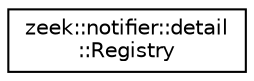 digraph "Graphical Class Hierarchy"
{
 // LATEX_PDF_SIZE
  edge [fontname="Helvetica",fontsize="10",labelfontname="Helvetica",labelfontsize="10"];
  node [fontname="Helvetica",fontsize="10",shape=record];
  rankdir="LR";
  Node0 [label="zeek::notifier::detail\l::Registry",height=0.2,width=0.4,color="black", fillcolor="white", style="filled",URL="$d9/da7/classzeek_1_1notifier_1_1detail_1_1Registry.html",tooltip=" "];
}
